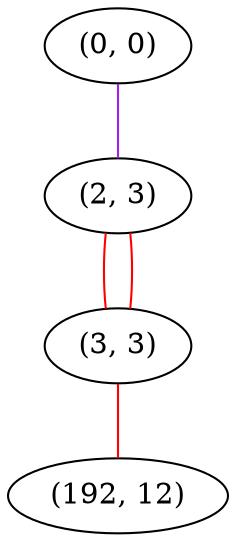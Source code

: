 graph "" {
"(0, 0)";
"(2, 3)";
"(3, 3)";
"(192, 12)";
"(0, 0)" -- "(2, 3)"  [color=purple, key=0, weight=4];
"(2, 3)" -- "(3, 3)"  [color=red, key=0, weight=1];
"(2, 3)" -- "(3, 3)"  [color=red, key=1, weight=1];
"(3, 3)" -- "(192, 12)"  [color=red, key=0, weight=1];
}
